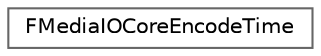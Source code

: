 digraph "Graphical Class Hierarchy"
{
 // INTERACTIVE_SVG=YES
 // LATEX_PDF_SIZE
  bgcolor="transparent";
  edge [fontname=Helvetica,fontsize=10,labelfontname=Helvetica,labelfontsize=10];
  node [fontname=Helvetica,fontsize=10,shape=box,height=0.2,width=0.4];
  rankdir="LR";
  Node0 [id="Node000000",label="FMediaIOCoreEncodeTime",height=0.2,width=0.4,color="grey40", fillcolor="white", style="filled",URL="$de/db6/classFMediaIOCoreEncodeTime.html",tooltip=" "];
}
